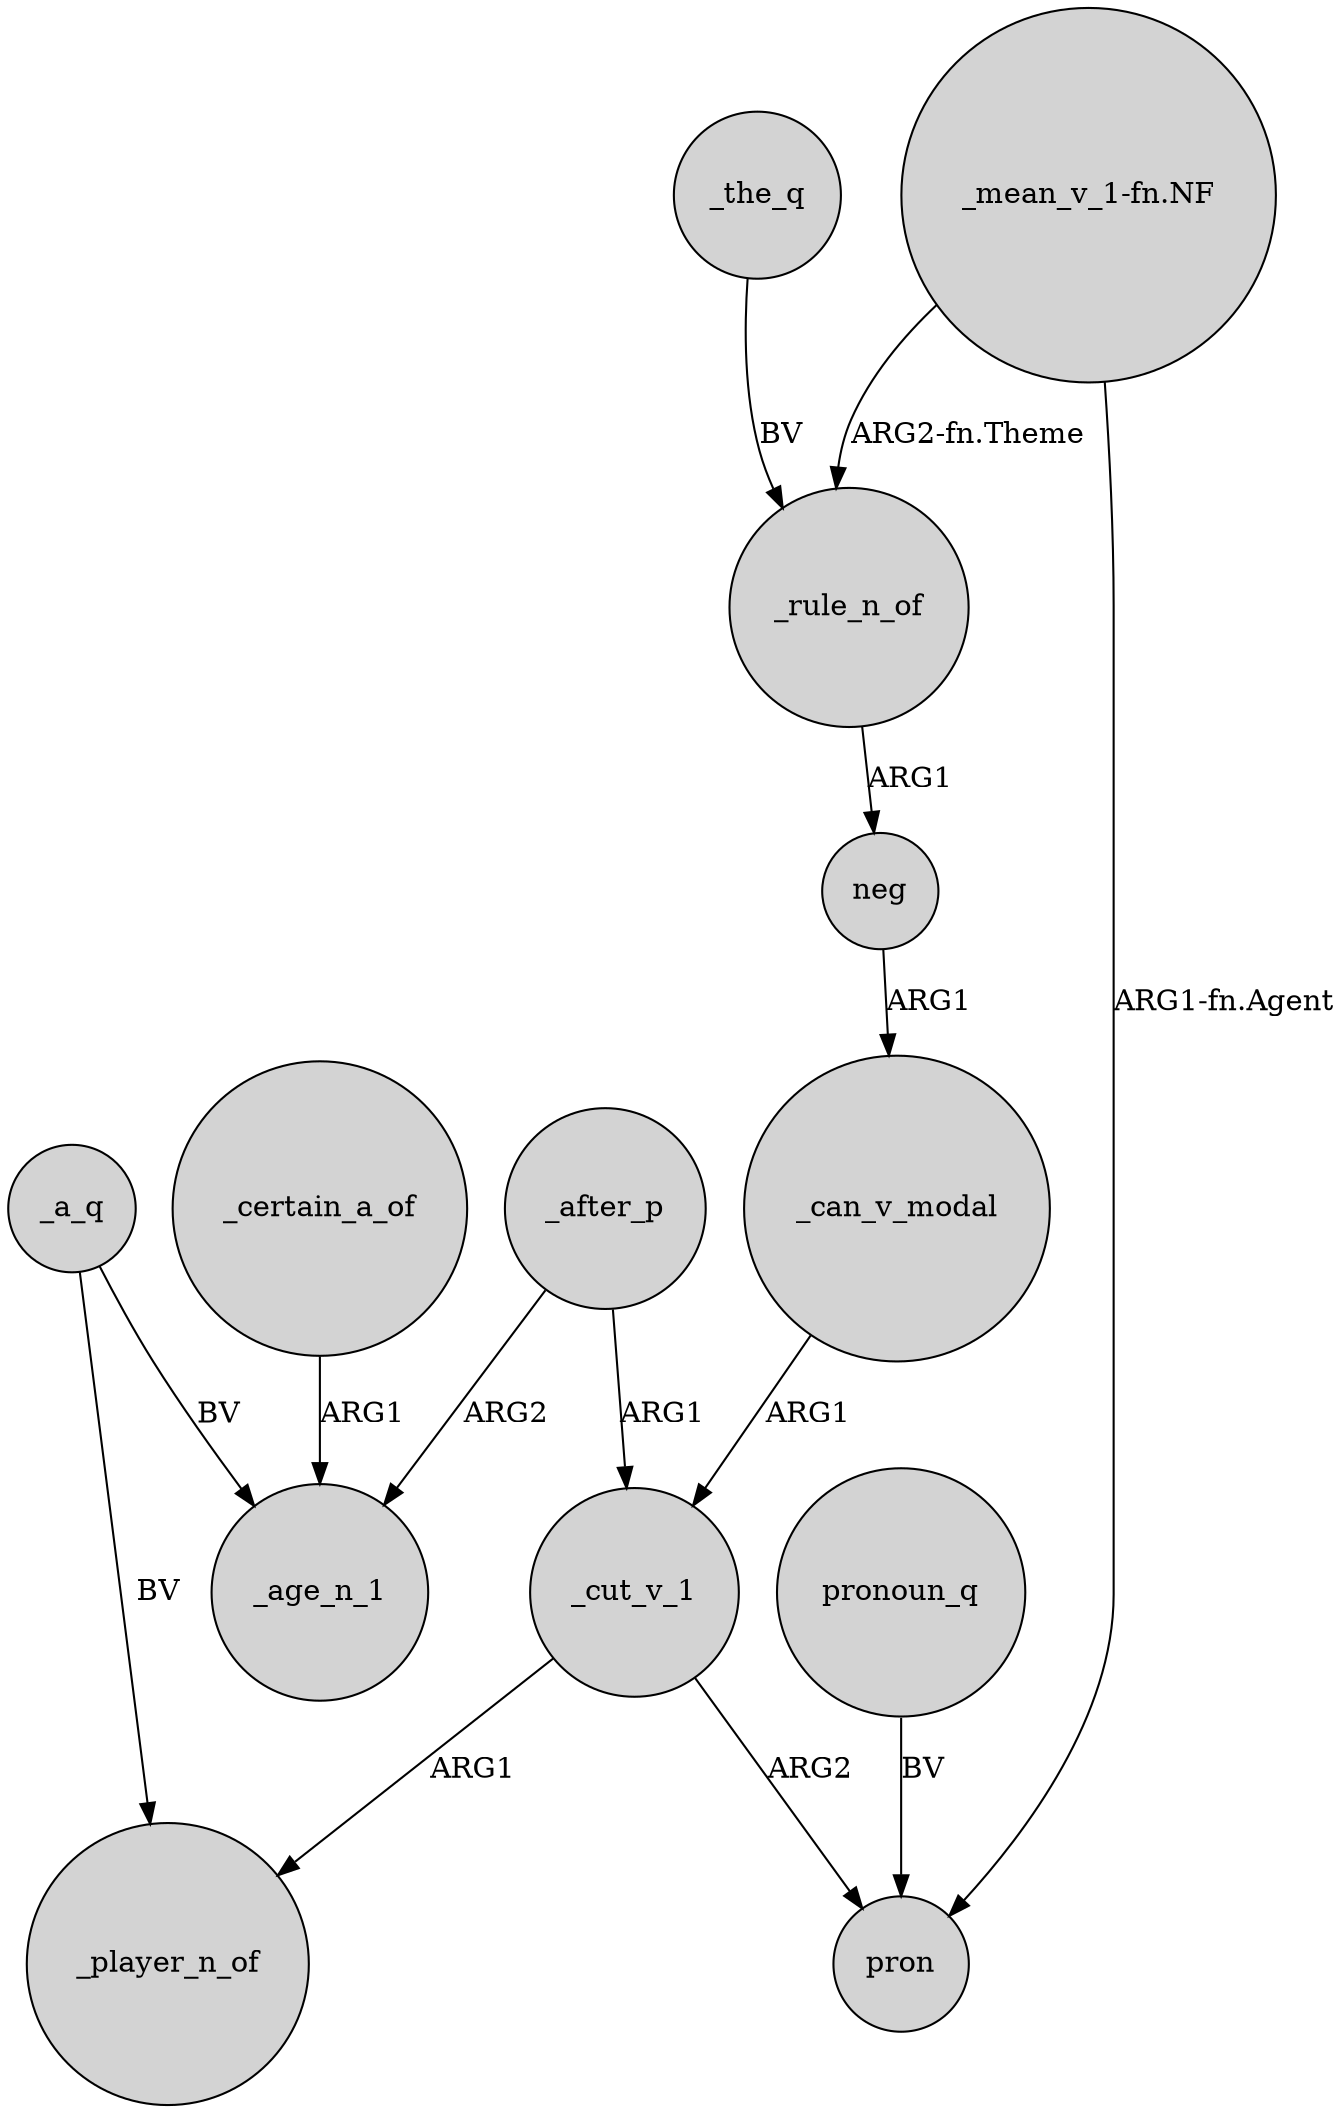 digraph {
	node [shape=circle style=filled]
	_after_p -> _age_n_1 [label=ARG2]
	_cut_v_1 -> pron [label=ARG2]
	_can_v_modal -> _cut_v_1 [label=ARG1]
	_cut_v_1 -> _player_n_of [label=ARG1]
	_certain_a_of -> _age_n_1 [label=ARG1]
	"_mean_v_1-fn.NF" -> _rule_n_of [label="ARG2-fn.Theme"]
	"_mean_v_1-fn.NF" -> pron [label="ARG1-fn.Agent"]
	_rule_n_of -> neg [label=ARG1]
	_a_q -> _age_n_1 [label=BV]
	_after_p -> _cut_v_1 [label=ARG1]
	_a_q -> _player_n_of [label=BV]
	neg -> _can_v_modal [label=ARG1]
	_the_q -> _rule_n_of [label=BV]
	pronoun_q -> pron [label=BV]
}

